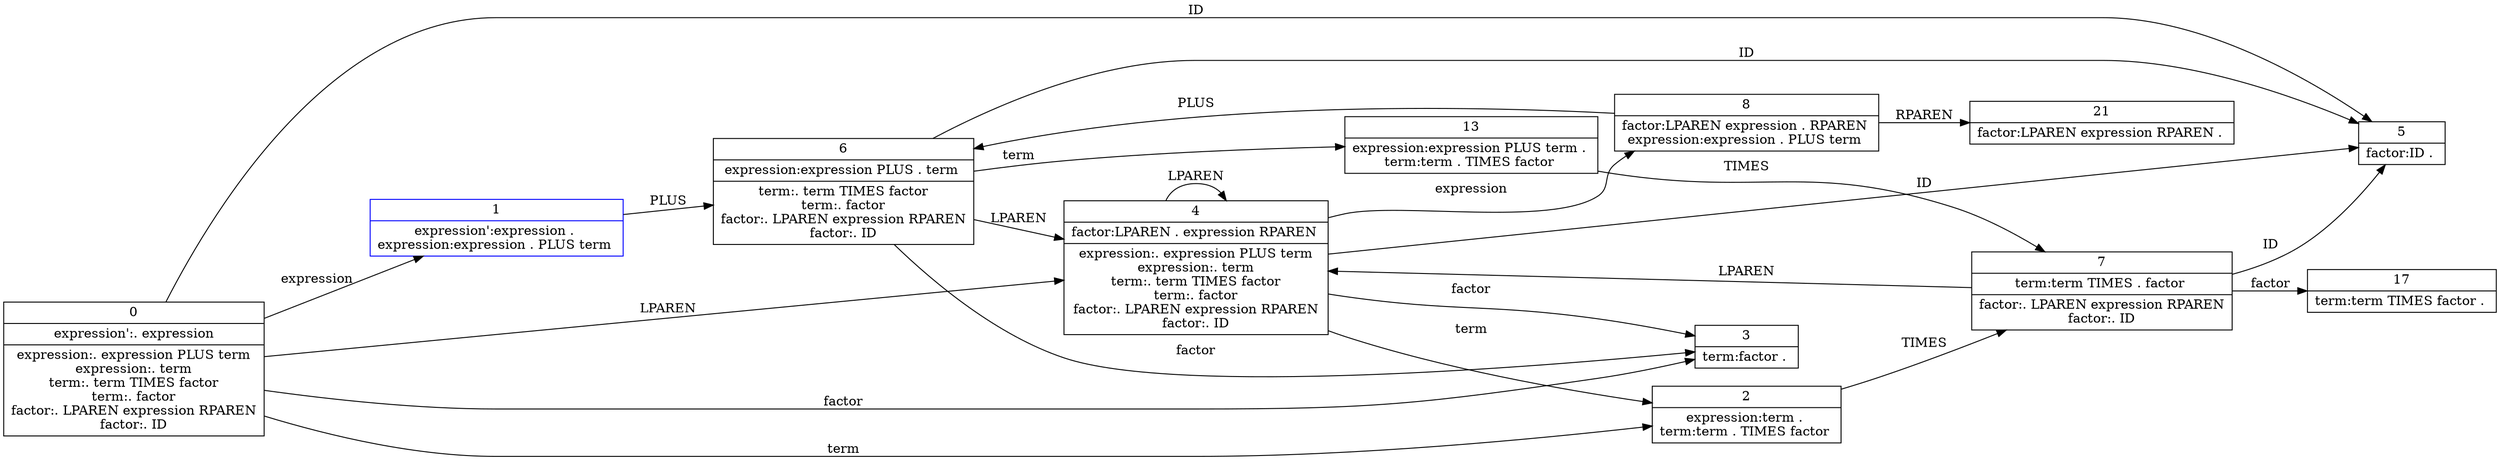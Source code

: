 digraph automata1 {
	node [shape=record]
	rankdir=LR
	0 [label="0 | expression':. expression\n|expression:. expression PLUS term\nexpression:. term\nterm:. term TIMES factor\nterm:. factor\nfactor:. LPAREN expression RPAREN\nfactor:. ID\n"]
	1 [label="1 | expression':expression . \nexpression:expression . PLUS term \n" color=blue]
	2 [label="2 | expression:term . \nterm:term . TIMES factor \n"]
	3 [label="3 | term:factor . \n"]
	4 [label="4 | factor:LPAREN . expression RPAREN \n|expression:. expression PLUS term\nexpression:. term\nterm:. term TIMES factor\nterm:. factor\nfactor:. LPAREN expression RPAREN\nfactor:. ID\n"]
	5 [label="5 | factor:ID . \n"]
	6 [label="6 | expression:expression PLUS . term \n|term:. term TIMES factor\nterm:. factor\nfactor:. LPAREN expression RPAREN\nfactor:. ID\n"]
	7 [label="7 | term:term TIMES . factor \n|factor:. LPAREN expression RPAREN\nfactor:. ID\n"]
	8 [label="8 | factor:LPAREN expression . RPAREN \nexpression:expression . PLUS term \n"]
	13 [label="13 | expression:expression PLUS term . \nterm:term . TIMES factor \n"]
	17 [label="17 | term:term TIMES factor . \n"]
	21 [label="21 | factor:LPAREN expression RPAREN . \n"]
	0 -> 1 [label=expression]
	0 -> 2 [label=term]
	0 -> 3 [label=factor]
	0 -> 4 [label=LPAREN]
	0 -> 5 [label=ID]
	1 -> 6 [label=PLUS]
	2 -> 7 [label=TIMES]
	4 -> 8 [label=expression]
	4 -> 2 [label=term]
	4 -> 3 [label=factor]
	4 -> 4 [label=LPAREN]
	4 -> 5 [label=ID]
	6 -> 13 [label=term]
	6 -> 3 [label=factor]
	6 -> 4 [label=LPAREN]
	6 -> 5 [label=ID]
	7 -> 17 [label=factor]
	7 -> 4 [label=LPAREN]
	7 -> 5 [label=ID]
	8 -> 6 [label=PLUS]
	8 -> 21 [label=RPAREN]
	13 -> 7 [label=TIMES]
}
